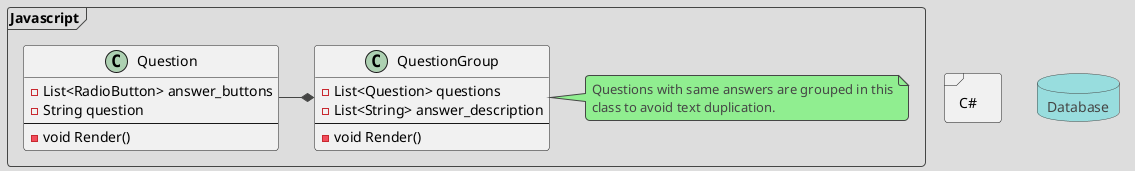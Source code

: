 @startuml ADOPSE_uml
!theme toy
frame "Javascript" {
  class Question {
    -List<RadioButton> answer_buttons
    -String question
    ---
    -void Render()
  }
  class QuestionGroup {
    -List<Question> questions
    -List<String> answer_description
    ---
    -void Render()
  }
  note right : Questions with same answers are grouped in this\nclass to avoid text duplication.
  Question -* QuestionGroup
}
frame "C#" {

}
database "Database" {
  
}
@enduml